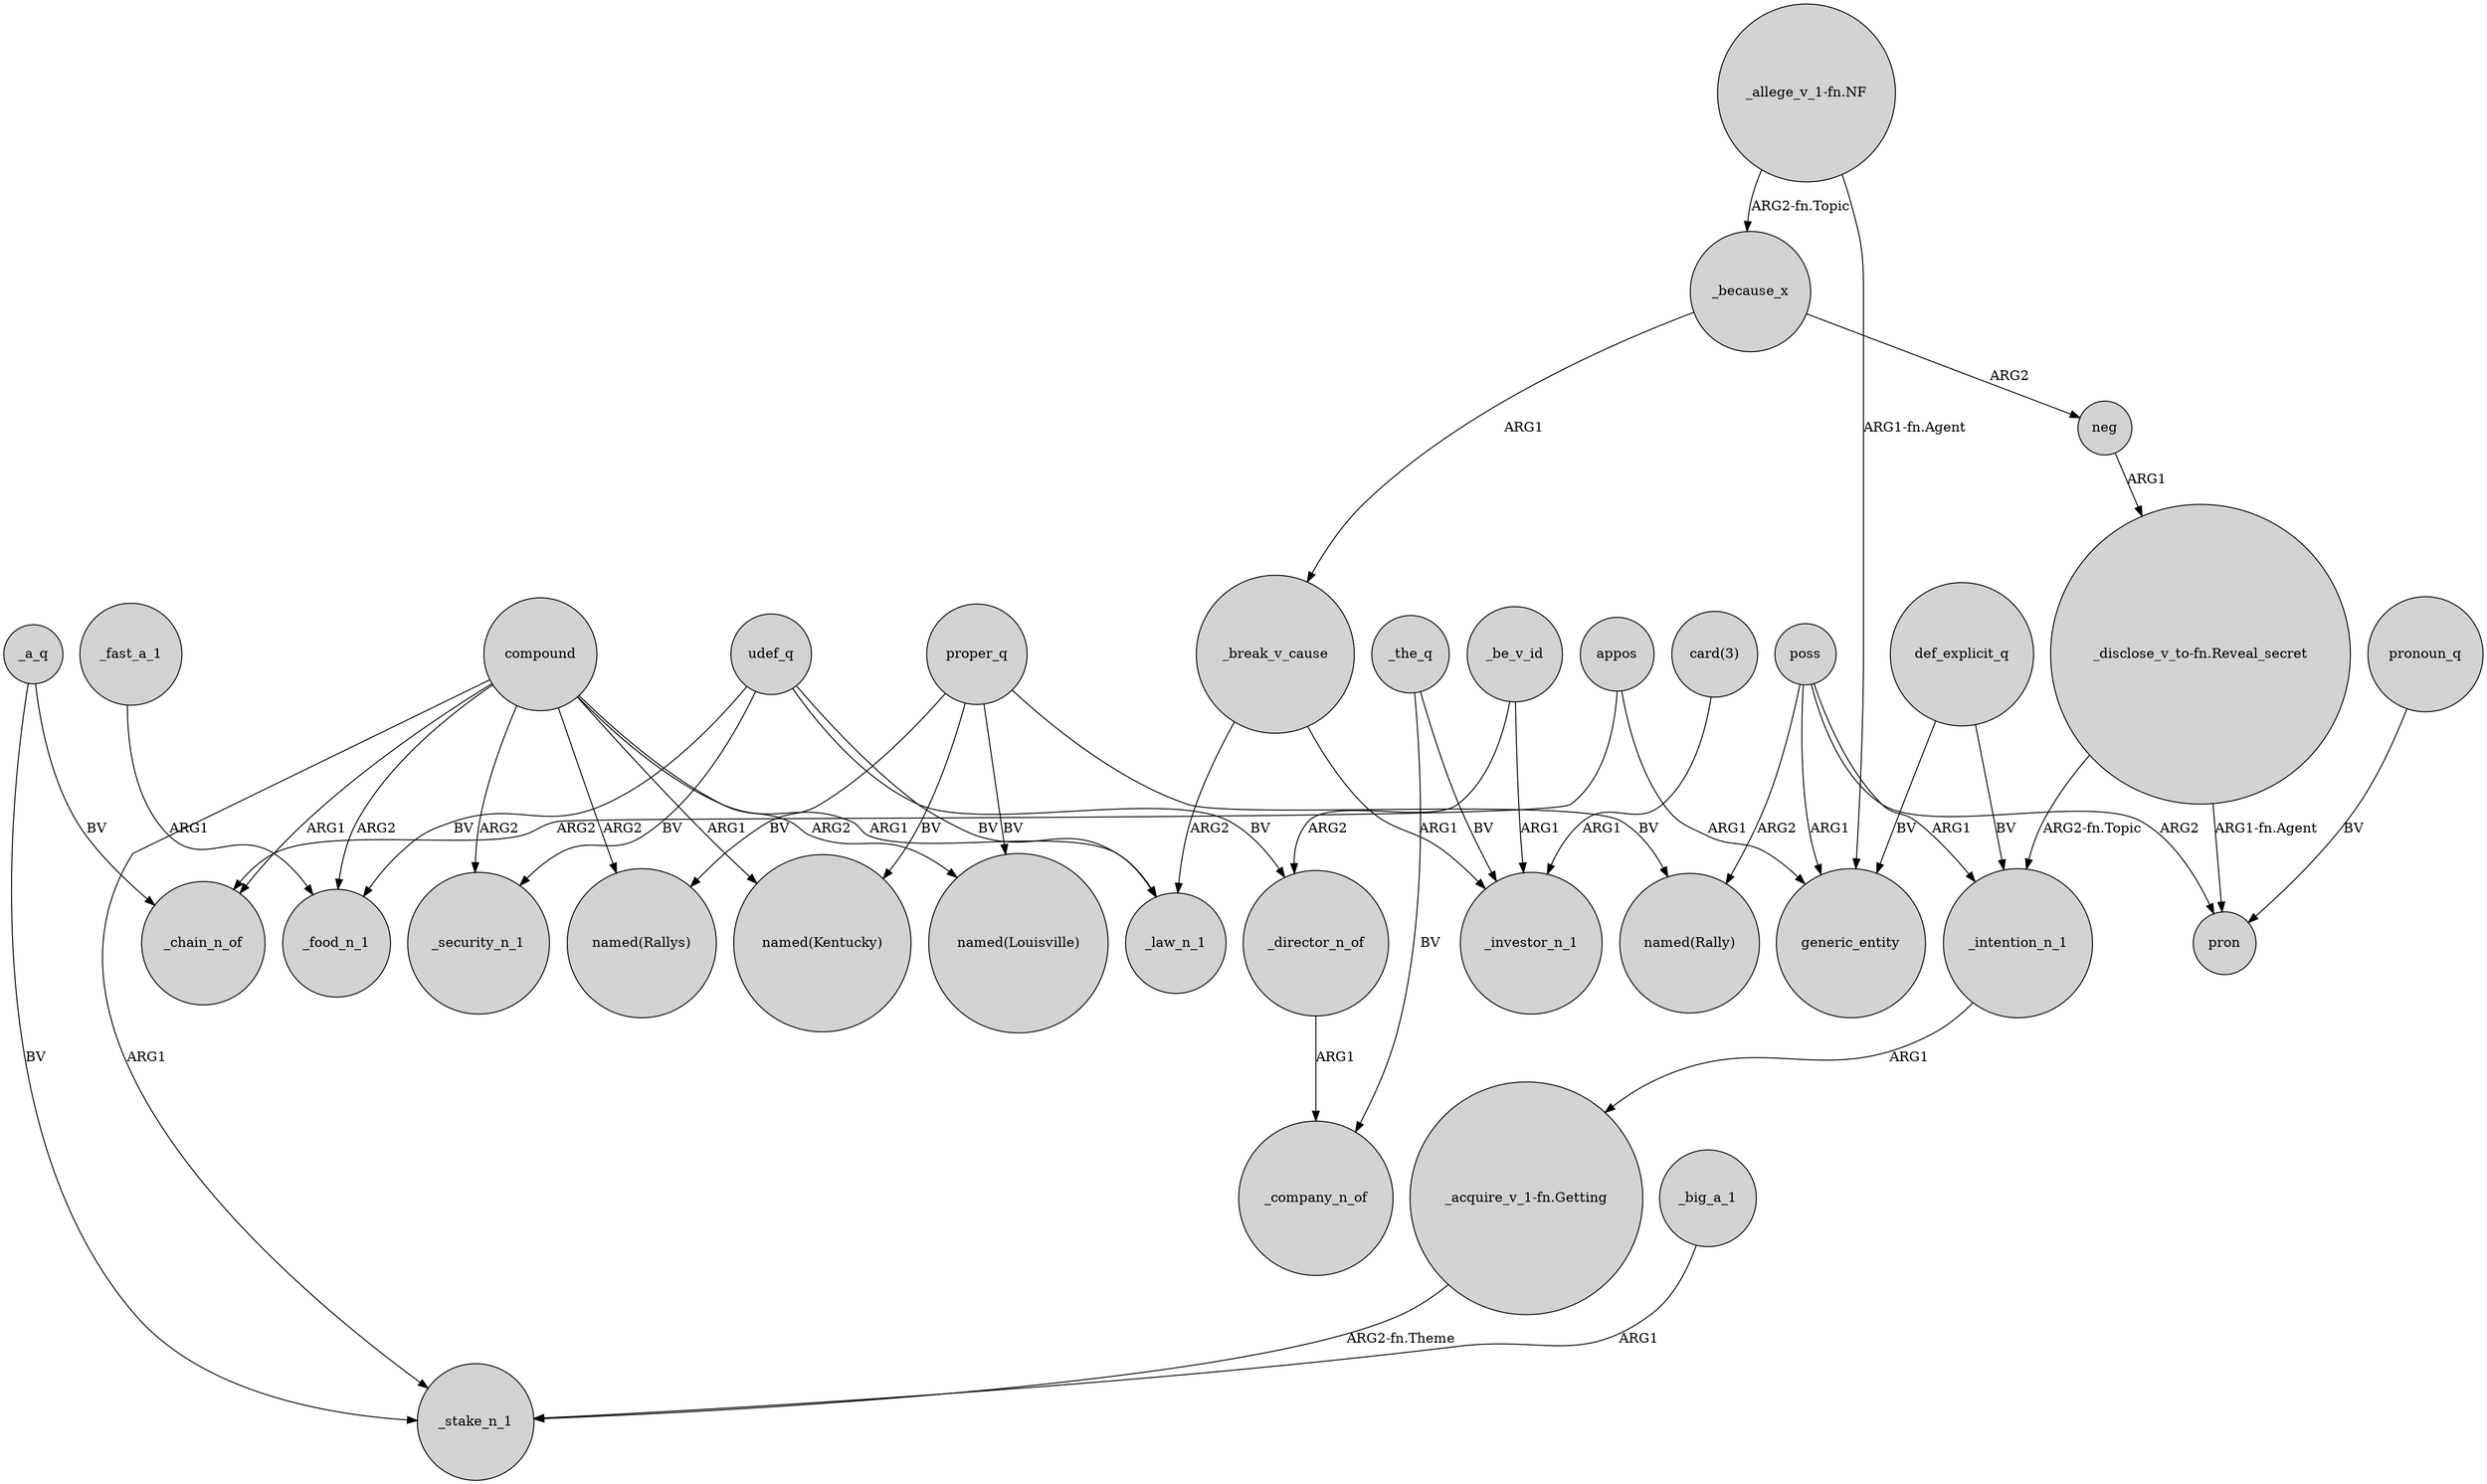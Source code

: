 digraph {
	node [shape=circle style=filled]
	_a_q -> _stake_n_1 [label=BV]
	compound -> _food_n_1 [label=ARG2]
	poss -> generic_entity [label=ARG1]
	_fast_a_1 -> _food_n_1 [label=ARG1]
	poss -> pron [label=ARG2]
	_a_q -> _chain_n_of [label=BV]
	poss -> "named(Rally)" [label=ARG2]
	_the_q -> _investor_n_1 [label=BV]
	compound -> _security_n_1 [label=ARG2]
	compound -> _chain_n_of [label=ARG1]
	def_explicit_q -> generic_entity [label=BV]
	compound -> "named(Louisville)" [label=ARG2]
	_break_v_cause -> _law_n_1 [label=ARG2]
	_break_v_cause -> _investor_n_1 [label=ARG1]
	neg -> "_disclose_v_to-fn.Reveal_secret" [label=ARG1]
	udef_q -> _law_n_1 [label=BV]
	"_acquire_v_1-fn.Getting" -> _stake_n_1 [label="ARG2-fn.Theme"]
	udef_q -> _food_n_1 [label=BV]
	_the_q -> _company_n_of [label=BV]
	proper_q -> "named(Louisville)" [label=BV]
	proper_q -> "named(Kentucky)" [label=BV]
	_be_v_id -> _director_n_of [label=ARG2]
	_because_x -> neg [label=ARG2]
	"_allege_v_1-fn.NF" -> _because_x [label="ARG2-fn.Topic"]
	appos -> generic_entity [label=ARG1]
	_director_n_of -> _company_n_of [label=ARG1]
	pronoun_q -> pron [label=BV]
	compound -> "named(Kentucky)" [label=ARG1]
	_big_a_1 -> _stake_n_1 [label=ARG1]
	"_allege_v_1-fn.NF" -> generic_entity [label="ARG1-fn.Agent"]
	proper_q -> "named(Rally)" [label=BV]
	def_explicit_q -> _intention_n_1 [label=BV]
	_because_x -> _break_v_cause [label=ARG1]
	poss -> _intention_n_1 [label=ARG1]
	compound -> _stake_n_1 [label=ARG1]
	"card(3)" -> _investor_n_1 [label=ARG1]
	appos -> _chain_n_of [label=ARG2]
	_intention_n_1 -> "_acquire_v_1-fn.Getting" [label=ARG1]
	proper_q -> "named(Rallys)" [label=BV]
	compound -> _law_n_1 [label=ARG1]
	_be_v_id -> _investor_n_1 [label=ARG1]
	"_disclose_v_to-fn.Reveal_secret" -> _intention_n_1 [label="ARG2-fn.Topic"]
	compound -> "named(Rallys)" [label=ARG2]
	udef_q -> _director_n_of [label=BV]
	udef_q -> _security_n_1 [label=BV]
	"_disclose_v_to-fn.Reveal_secret" -> pron [label="ARG1-fn.Agent"]
}
